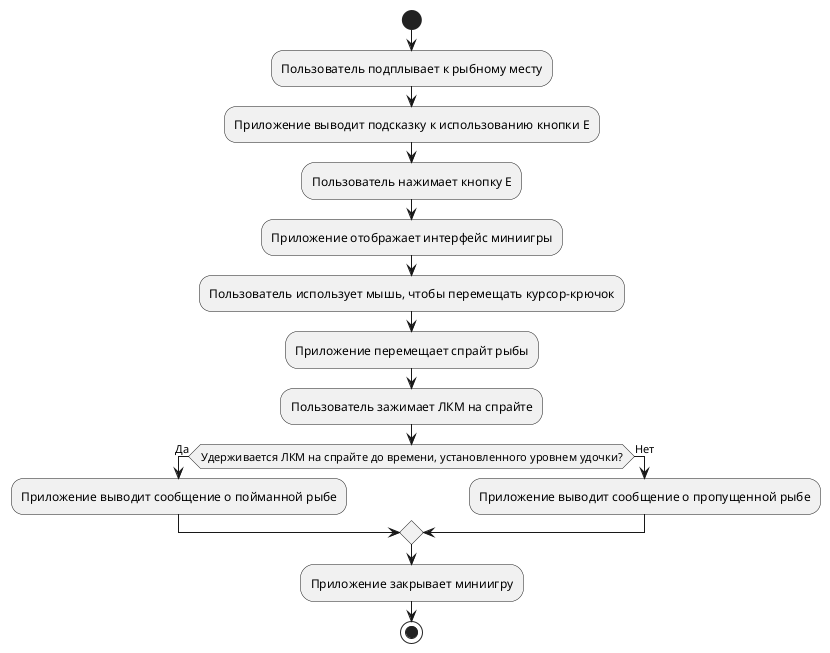@startuml Миниигра ловли рыбы

start

:Пользователь подплывает к рыбному месту;
:Приложение выводит подсказку к использованию кнопки Е;
:Пользователь нажимает кнопку Е;
:Приложение отображает интерфейс миниигры;
:Пользователь использует мышь, чтобы перемещать курсор-крючок;
:Приложение перемещает спрайт рыбы;
:Пользователь зажимает ЛКМ на спрайте;
if (Удерживается ЛКМ на спрайте до времени, установленного уровнем удочки?) then (Да)
  :Приложение выводит сообщение о пойманной рыбе;
else (Нет)
  :Приложение выводит сообщение о пропущенной рыбе;
endif
:Приложение закрывает миниигру;
stop

@enduml
